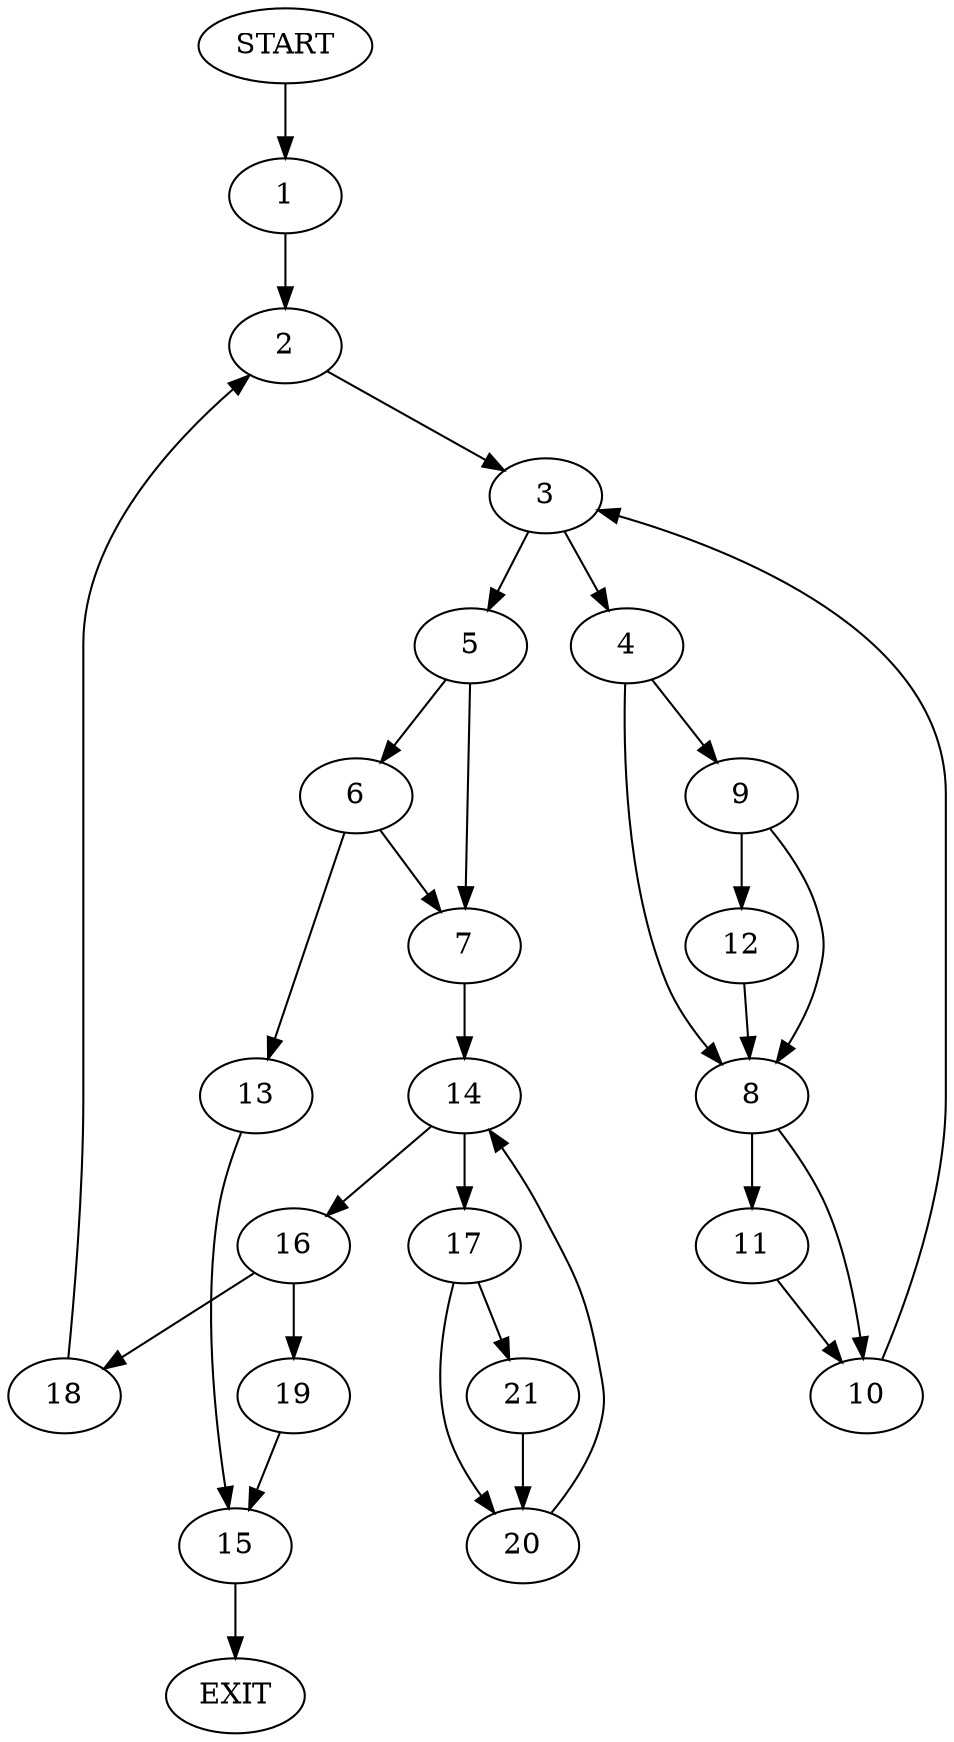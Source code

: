 digraph {
0 [label="START"]
22 [label="EXIT"]
0 -> 1
1 -> 2
2 -> 3
3 -> 4
3 -> 5
5 -> 6
5 -> 7
4 -> 8
4 -> 9
8 -> 10
8 -> 11
9 -> 8
9 -> 12
12 -> 8
10 -> 3
11 -> 10
6 -> 13
6 -> 7
7 -> 14
13 -> 15
15 -> 22
14 -> 16
14 -> 17
16 -> 18
16 -> 19
17 -> 20
17 -> 21
21 -> 20
20 -> 14
19 -> 15
18 -> 2
}
